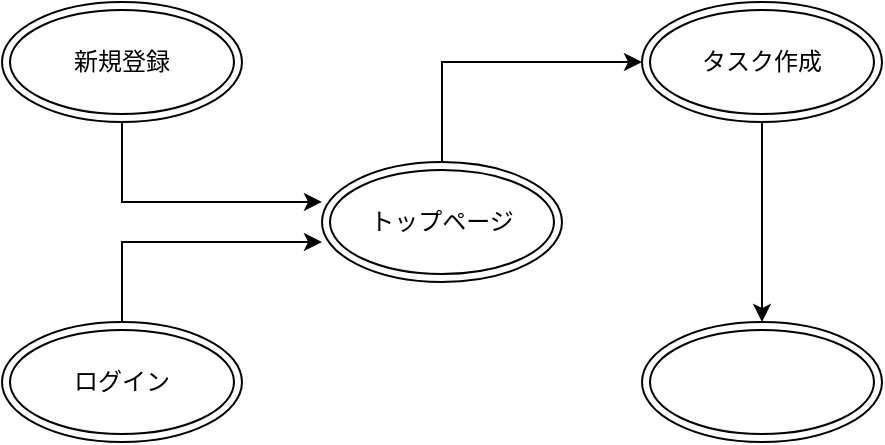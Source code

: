 <mxfile version="13.6.5" pages="2">
    <diagram id="Jr8md_SyUwccPBQcr4nb" name="画面遷移図">
        <mxGraphModel dx="483" dy="561" grid="1" gridSize="10" guides="1" tooltips="1" connect="1" arrows="1" fold="1" page="1" pageScale="1" pageWidth="827" pageHeight="1169" math="0" shadow="0">
            <root>
                <mxCell id="0"/>
                <mxCell id="1" parent="0"/>
                <mxCell id="7" style="edgeStyle=orthogonalEdgeStyle;rounded=0;orthogonalLoop=1;jettySize=auto;html=1;entryX=0;entryY=0.333;entryDx=0;entryDy=0;entryPerimeter=0;" edge="1" parent="1" source="2" target="6">
                    <mxGeometry relative="1" as="geometry">
                        <Array as="points">
                            <mxPoint x="100" y="140"/>
                        </Array>
                    </mxGeometry>
                </mxCell>
                <mxCell id="2" value="新規登録" style="ellipse;shape=doubleEllipse;whiteSpace=wrap;html=1;" vertex="1" parent="1">
                    <mxGeometry x="40" y="40" width="120" height="60" as="geometry"/>
                </mxCell>
                <mxCell id="8" style="edgeStyle=orthogonalEdgeStyle;rounded=0;orthogonalLoop=1;jettySize=auto;html=1;exitX=0.5;exitY=0;exitDx=0;exitDy=0;entryX=0;entryY=0.667;entryDx=0;entryDy=0;entryPerimeter=0;" edge="1" parent="1" source="3" target="6">
                    <mxGeometry relative="1" as="geometry"/>
                </mxCell>
                <mxCell id="3" value="ログイン" style="ellipse;shape=doubleEllipse;whiteSpace=wrap;html=1;" vertex="1" parent="1">
                    <mxGeometry x="40" y="200" width="120" height="60" as="geometry"/>
                </mxCell>
                <mxCell id="11" style="edgeStyle=orthogonalEdgeStyle;rounded=0;orthogonalLoop=1;jettySize=auto;html=1;exitX=0.5;exitY=0;exitDx=0;exitDy=0;entryX=0;entryY=0.5;entryDx=0;entryDy=0;" edge="1" parent="1" source="6" target="9">
                    <mxGeometry relative="1" as="geometry"/>
                </mxCell>
                <mxCell id="6" value="トップページ" style="ellipse;shape=doubleEllipse;whiteSpace=wrap;html=1;" vertex="1" parent="1">
                    <mxGeometry x="200" y="120" width="120" height="60" as="geometry"/>
                </mxCell>
                <mxCell id="12" style="edgeStyle=orthogonalEdgeStyle;rounded=0;orthogonalLoop=1;jettySize=auto;html=1;exitX=0.5;exitY=1;exitDx=0;exitDy=0;entryX=0.5;entryY=0;entryDx=0;entryDy=0;" edge="1" parent="1" source="9" target="10">
                    <mxGeometry relative="1" as="geometry"/>
                </mxCell>
                <mxCell id="9" value="タスク作成" style="ellipse;shape=doubleEllipse;whiteSpace=wrap;html=1;" vertex="1" parent="1">
                    <mxGeometry x="360" y="40" width="120" height="60" as="geometry"/>
                </mxCell>
                <mxCell id="10" value="" style="ellipse;shape=doubleEllipse;whiteSpace=wrap;html=1;" vertex="1" parent="1">
                    <mxGeometry x="360" y="200" width="120" height="60" as="geometry"/>
                </mxCell>
            </root>
        </mxGraphModel>
    </diagram>
    <diagram id="Q2VnVyoR8e6vz28GJqRQ" name="ER図">
        <mxGraphModel dx="483" dy="561" grid="1" gridSize="10" guides="1" tooltips="1" connect="1" arrows="1" fold="1" page="1" pageScale="1" pageWidth="827" pageHeight="1169" math="0" shadow="0">
            <root>
                <mxCell id="CIbnpPjfhbuMTDP4NADM-0"/>
                <mxCell id="CIbnpPjfhbuMTDP4NADM-1" parent="CIbnpPjfhbuMTDP4NADM-0"/>
                <mxCell id="80lcKQatMzFanUShHXgg-2" value="task" style="swimlane;childLayout=stackLayout;horizontal=1;startSize=30;horizontalStack=0;rounded=1;fontSize=14;fontStyle=0;strokeWidth=2;resizeParent=0;resizeLast=1;shadow=0;dashed=0;align=center;fillColor=#008a00;strokeColor=#005700;fontColor=#ffffff;" vertex="1" parent="CIbnpPjfhbuMTDP4NADM-1">
                    <mxGeometry x="360" y="40" width="160" height="120" as="geometry"/>
                </mxCell>
                <mxCell id="80lcKQatMzFanUShHXgg-3" value="name&#10;&#10;level&#10;&#10;text" style="align=left;strokeColor=none;fillColor=none;spacingLeft=4;fontSize=12;verticalAlign=top;resizable=0;rotatable=0;part=1;" vertex="1" parent="80lcKQatMzFanUShHXgg-2">
                    <mxGeometry y="30" width="160" height="90" as="geometry"/>
                </mxCell>
                <mxCell id="80lcKQatMzFanUShHXgg-0" value="user" style="swimlane;childLayout=stackLayout;horizontal=1;startSize=30;horizontalStack=0;rounded=1;fontSize=14;fontStyle=0;strokeWidth=2;resizeParent=0;resizeLast=1;shadow=0;dashed=0;align=center;fillColor=#60a917;strokeColor=#2D7600;fontColor=#ffffff;" vertex="1" parent="CIbnpPjfhbuMTDP4NADM-1">
                    <mxGeometry x="40" y="40" width="160" height="120" as="geometry"/>
                </mxCell>
                <mxCell id="80lcKQatMzFanUShHXgg-1" value="user&#10;&#10;passward&#10;&#10;name" style="align=left;strokeColor=none;fillColor=none;spacingLeft=4;fontSize=12;verticalAlign=top;resizable=0;rotatable=0;part=1;" vertex="1" parent="80lcKQatMzFanUShHXgg-0">
                    <mxGeometry y="30" width="160" height="90" as="geometry"/>
                </mxCell>
                <mxCell id="80lcKQatMzFanUShHXgg-5" style="edgeStyle=orthogonalEdgeStyle;rounded=0;orthogonalLoop=1;jettySize=auto;html=1;exitX=1;exitY=0.5;exitDx=0;exitDy=0;entryX=0;entryY=0.5;entryDx=0;entryDy=0;endArrow=ERoneToMany;endFill=0;fillColor=#d80073;strokeColor=#A50040;strokeWidth=2;" edge="1" parent="CIbnpPjfhbuMTDP4NADM-1" source="80lcKQatMzFanUShHXgg-1" target="80lcKQatMzFanUShHXgg-3">
                    <mxGeometry relative="1" as="geometry"/>
                </mxCell>
            </root>
        </mxGraphModel>
    </diagram>
</mxfile>